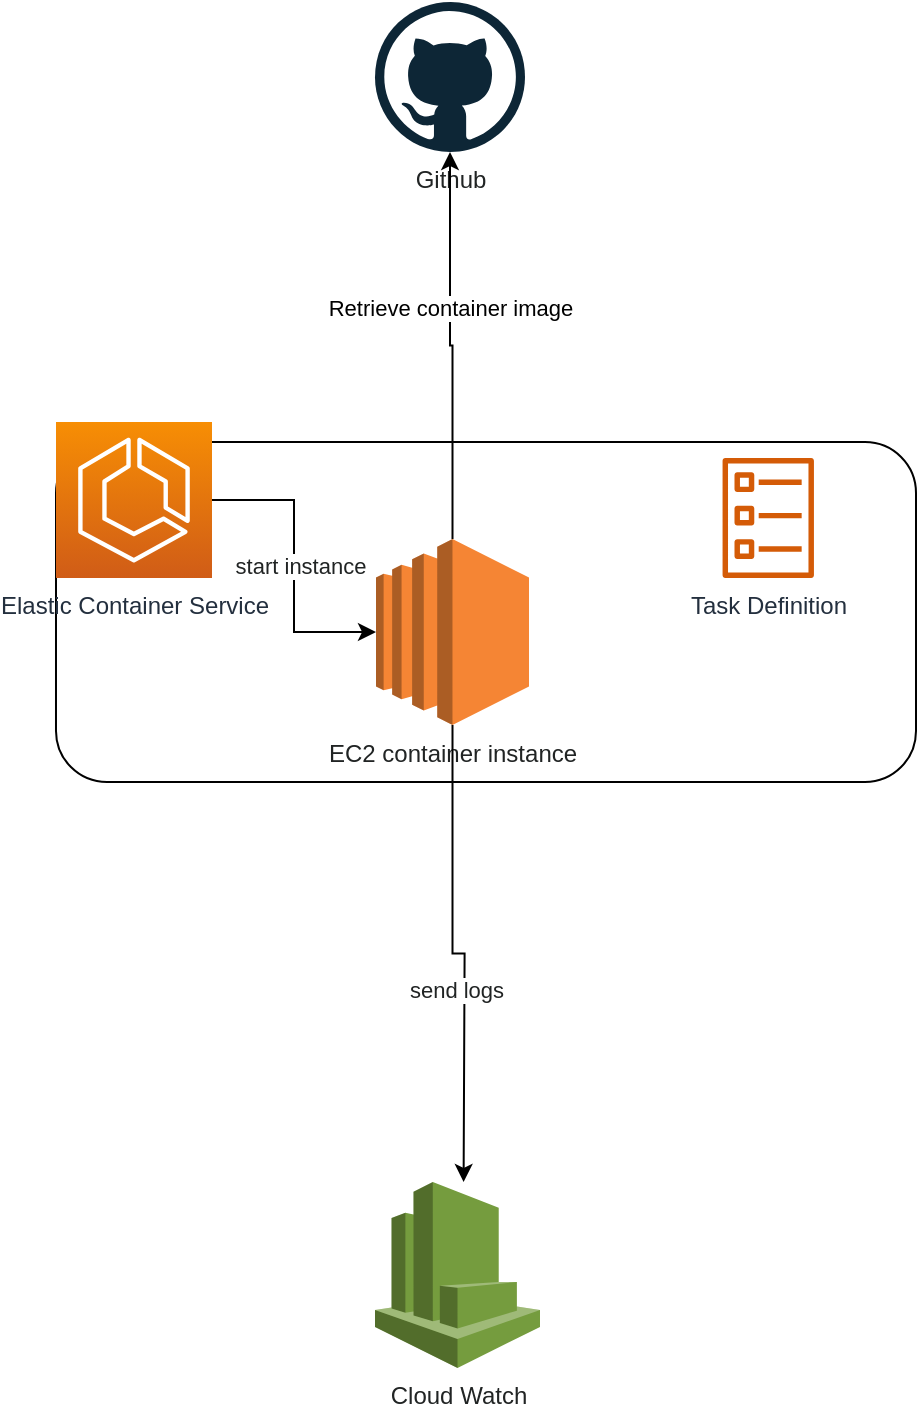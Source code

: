 <mxfile version="20.7.4" type="device"><diagram id="c-SQuounz1M5VDcUWRNh" name="Seite-1"><mxGraphModel dx="1994" dy="1317" grid="1" gridSize="10" guides="1" tooltips="1" connect="1" arrows="1" fold="1" page="1" pageScale="1" pageWidth="827" pageHeight="1169" math="0" shadow="0"><root><mxCell id="0"/><mxCell id="1" parent="0"/><mxCell id="LJ98JG4C3-qt0DDS_wYq-16" value="Github" style="dashed=0;outlineConnect=0;html=1;align=center;labelPosition=center;verticalLabelPosition=bottom;verticalAlign=top;shape=mxgraph.weblogos.github;fontColor=#212424;" parent="1" vertex="1"><mxGeometry x="349.5" y="200" width="75" height="75" as="geometry"/></mxCell><mxCell id="LJ98JG4C3-qt0DDS_wYq-17" value="Cloud Watch" style="outlineConnect=0;dashed=0;verticalLabelPosition=bottom;verticalAlign=top;align=center;html=1;shape=mxgraph.aws3.cloudwatch;fillColor=#759C3E;gradientColor=none;fontColor=#212424;" parent="1" vertex="1"><mxGeometry x="349.5" y="790" width="82.5" height="93" as="geometry"/></mxCell><mxCell id="99ZiRK01w01GNh_Cjoyd-3" value="" style="rounded=1;whiteSpace=wrap;html=1;fontColor=#212424;" vertex="1" parent="1"><mxGeometry x="190" y="420" width="430" height="170" as="geometry"/></mxCell><mxCell id="99ZiRK01w01GNh_Cjoyd-12" style="edgeStyle=orthogonalEdgeStyle;rounded=0;orthogonalLoop=1;jettySize=auto;html=1;" edge="1" parent="1" source="99ZiRK01w01GNh_Cjoyd-4" target="LJ98JG4C3-qt0DDS_wYq-16"><mxGeometry relative="1" as="geometry"/></mxCell><mxCell id="99ZiRK01w01GNh_Cjoyd-13" value="Retrieve container image" style="edgeLabel;html=1;align=center;verticalAlign=middle;resizable=0;points=[];" vertex="1" connectable="0" parent="99ZiRK01w01GNh_Cjoyd-12"><mxGeometry x="0.199" relative="1" as="geometry"><mxPoint as="offset"/></mxGeometry></mxCell><mxCell id="99ZiRK01w01GNh_Cjoyd-4" value="EC2 container instance" style="outlineConnect=0;dashed=0;verticalLabelPosition=bottom;verticalAlign=top;align=center;html=1;shape=mxgraph.aws3.ec2;fillColor=#F58534;gradientColor=none;fontColor=#212424;" vertex="1" parent="1"><mxGeometry x="350" y="468.5" width="76.5" height="93" as="geometry"/></mxCell><mxCell id="99ZiRK01w01GNh_Cjoyd-7" style="edgeStyle=orthogonalEdgeStyle;rounded=0;orthogonalLoop=1;jettySize=auto;html=1;fontColor=#212424;" edge="1" parent="1" source="99ZiRK01w01GNh_Cjoyd-2" target="99ZiRK01w01GNh_Cjoyd-4"><mxGeometry relative="1" as="geometry"/></mxCell><mxCell id="99ZiRK01w01GNh_Cjoyd-8" value="start instance" style="edgeLabel;html=1;align=center;verticalAlign=middle;resizable=0;points=[];fontColor=#212424;" vertex="1" connectable="0" parent="99ZiRK01w01GNh_Cjoyd-7"><mxGeometry y="3" relative="1" as="geometry"><mxPoint as="offset"/></mxGeometry></mxCell><mxCell id="99ZiRK01w01GNh_Cjoyd-9" style="edgeStyle=orthogonalEdgeStyle;rounded=0;orthogonalLoop=1;jettySize=auto;html=1;fontColor=#212424;" edge="1" parent="1" source="99ZiRK01w01GNh_Cjoyd-4"><mxGeometry relative="1" as="geometry"><mxPoint x="393.8" y="790" as="targetPoint"/></mxGeometry></mxCell><mxCell id="99ZiRK01w01GNh_Cjoyd-10" value="send logs" style="edgeLabel;html=1;align=center;verticalAlign=middle;resizable=0;points=[];fontColor=#212424;" vertex="1" connectable="0" parent="99ZiRK01w01GNh_Cjoyd-9"><mxGeometry x="0.179" y="-4" relative="1" as="geometry"><mxPoint as="offset"/></mxGeometry></mxCell><mxCell id="99ZiRK01w01GNh_Cjoyd-11" value="Task Definition" style="sketch=0;outlineConnect=0;fontColor=#232F3E;gradientColor=none;fillColor=#D45B07;strokeColor=none;dashed=0;verticalLabelPosition=bottom;verticalAlign=top;align=center;html=1;fontSize=12;fontStyle=0;aspect=fixed;pointerEvents=1;shape=mxgraph.aws4.ecs_task;" vertex="1" parent="1"><mxGeometry x="523" y="428" width="46.25" height="60" as="geometry"/></mxCell><mxCell id="99ZiRK01w01GNh_Cjoyd-2" value="Elastic Container Service" style="sketch=0;points=[[0,0,0],[0.25,0,0],[0.5,0,0],[0.75,0,0],[1,0,0],[0,1,0],[0.25,1,0],[0.5,1,0],[0.75,1,0],[1,1,0],[0,0.25,0],[0,0.5,0],[0,0.75,0],[1,0.25,0],[1,0.5,0],[1,0.75,0]];outlineConnect=0;fontColor=#232F3E;gradientColor=#F78E04;gradientDirection=north;fillColor=#D05C17;strokeColor=#ffffff;dashed=0;verticalLabelPosition=bottom;verticalAlign=top;align=center;html=1;fontSize=12;fontStyle=0;aspect=fixed;shape=mxgraph.aws4.resourceIcon;resIcon=mxgraph.aws4.ecs;" vertex="1" parent="1"><mxGeometry x="190" y="410" width="78" height="78" as="geometry"/></mxCell></root></mxGraphModel></diagram></mxfile>
